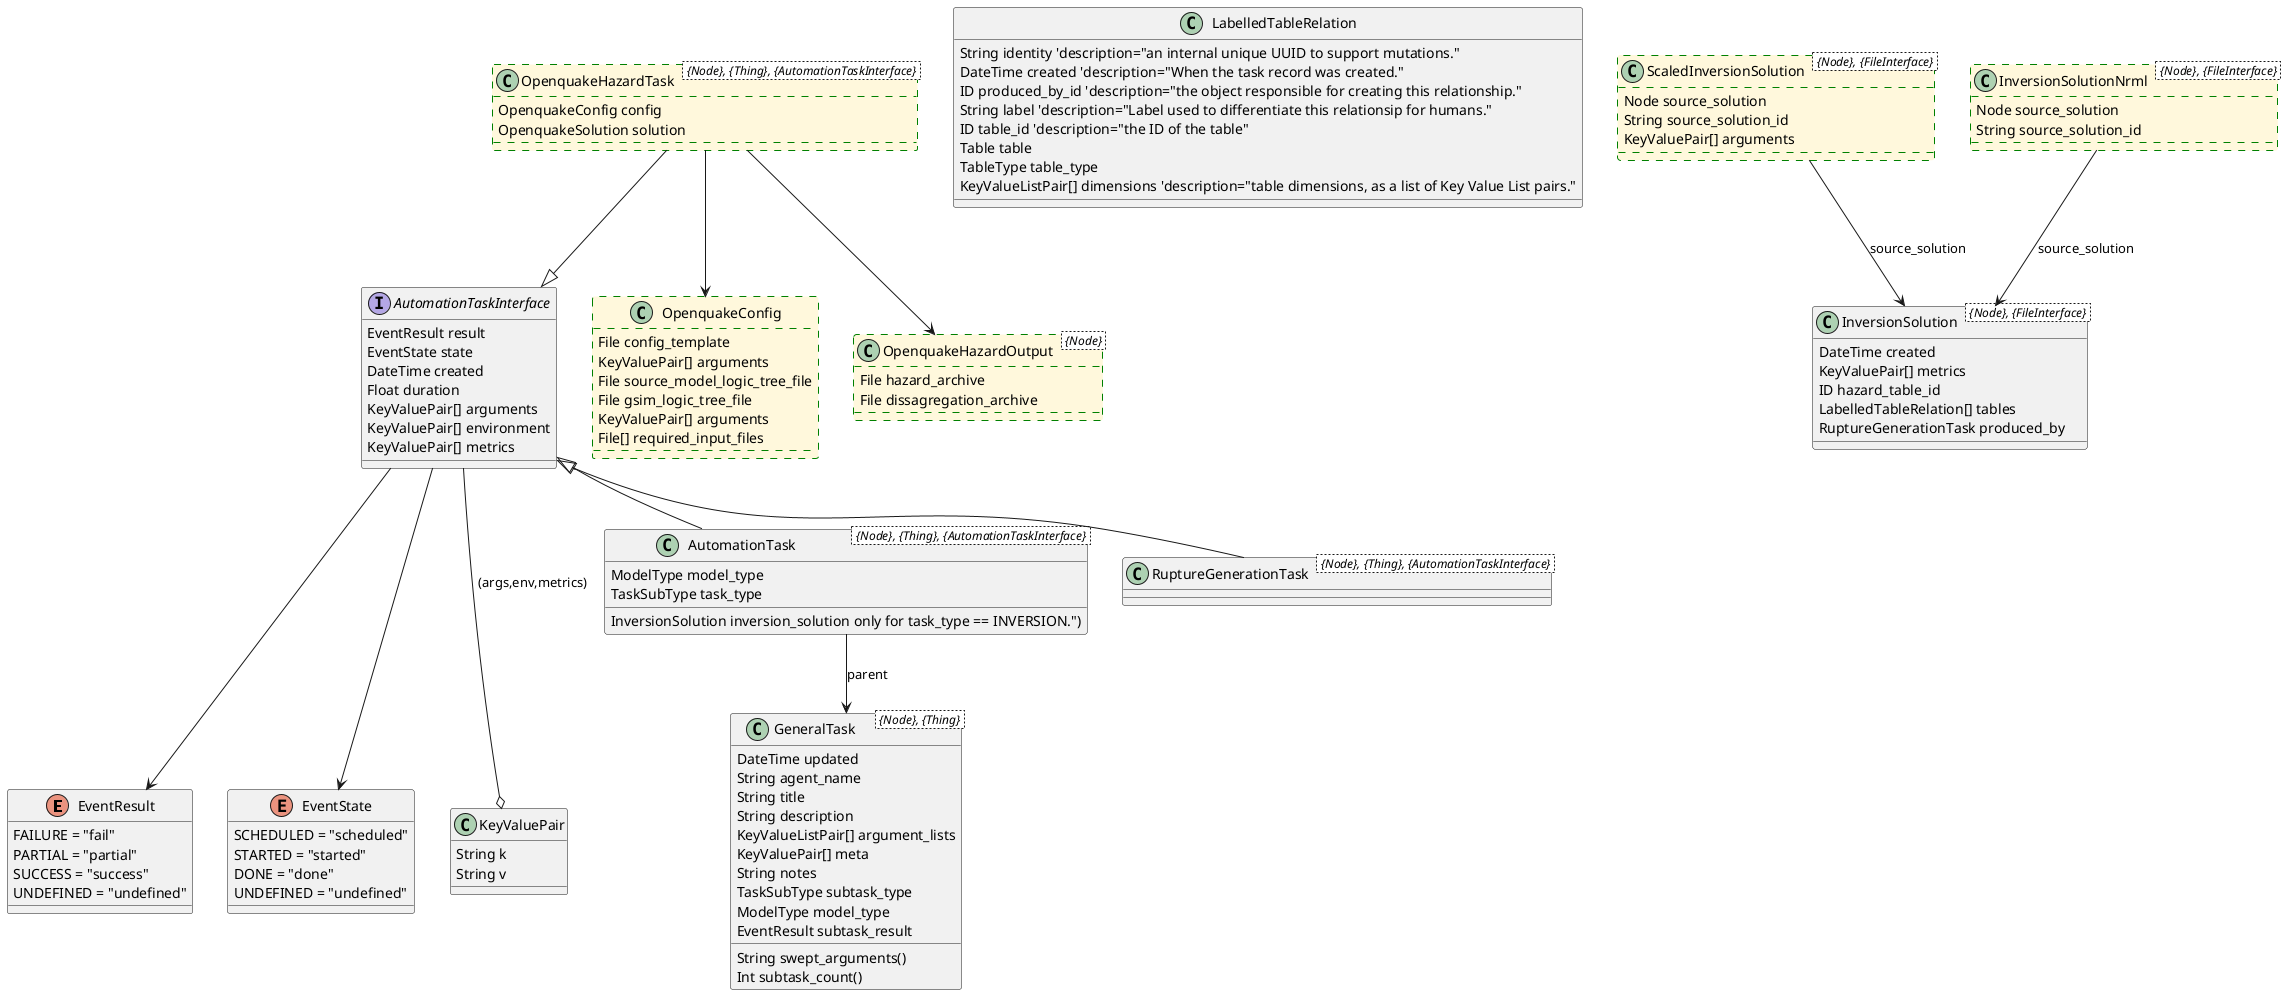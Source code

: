 @startuml

enum EventResult {
FAILURE = "fail"
PARTIAL = "partial"
SUCCESS = "success"
UNDEFINED = "undefined"
}

enum EventState {
SCHEDULED = "scheduled"
STARTED = "started"
DONE = "done"
UNDEFINED = "undefined"
}

class KeyValuePair {
  String k
  String v
}


class GeneralTask < {Node}, {Thing} > {
   DateTime updated
   String agent_name
   String title
   String description
   KeyValueListPair[] argument_lists
   KeyValuePair[] meta
   String notes
   String swept_arguments()
   Int subtask_count()
   TaskSubType subtask_type
   ModelType model_type
   EventResult subtask_result
}


interface AutomationTaskInterface {
   EventResult result
   EventState state
   DateTime created
   Float duration
   KeyValuePair[] arguments
   KeyValuePair[] environment
   KeyValuePair[] metrics
   'TaskTaskRelationConnection parents
}

class AutomationTask < {Node}, {Thing}, {AutomationTaskInterface} > {
   ModelType model_type
   TaskSubType task_type
   InversionSolution inversion_solution only for task_type == INVERSION.")
}

class RuptureGenerationTask< {Node}, {Thing}, {AutomationTaskInterface} > {}

AutomationTask -up-|> AutomationTaskInterface
RuptureGenerationTask -up-|> AutomationTaskInterface
'AutomationTask -up-|> Thing

AutomationTaskInterface ---o KeyValuePair : (args,env,metrics)
AutomationTaskInterface ---> EventResult
AutomationTaskInterface ---> EventState
'AutomationTask --o TaskTaskRelation : parents

AutomationTask--> GeneralTask : parent
'GeneralTask -up-|> Thing

class LabelledTableRelation {
   String identity 'description="an internal unique UUID to support mutations."
   DateTime created 'description="When the task record was created."
   ID produced_by_id 'description="the object responsible for creating this relationship."
   String label 'description="Label used to differentiate this relationsip for humans."
   ID table_id 'description="the ID of the table"
   Table table
   TableType table_type
   KeyValueListPair[] dimensions 'description="table dimensions, as a list of Key Value List pairs."
}

class InversionSolution < {Node}, {FileInterface} > {
   DateTime created
   KeyValuePair[] metrics
   'ID produced_by_id = graphene.ID(description='deprecated')
   'ID mfd_table_id = graphene.ID(description='deprecated')
   ID hazard_table_id
   LabelledTableRelation[] tables
   'hazard_table = graphene.Field(Table, description='deprecated')
   'mfd_table = graphene.Field(Table, description='deprecated')
   RuptureGenerationTask produced_by
}

/'proposed hazard stuff #palegreen ##[dashed]green

 wip stuff #cornsilk ##[dashed]green
'/

class OpenquakeConfig #cornsilk ##[dashed]green {
File config_template
KeyValuePair[] arguments
File source_model_logic_tree_file
File gsim_logic_tree_file
KeyValuePair[] arguments
File[] required_input_files
}

class OpenquakeHazardOutput < {Node} > #cornsilk ##[dashed]green {
  File hazard_archive
  File dissagregation_archive
}

class OpenquakeHazardTask < {Node}, {Thing}, {AutomationTaskInterface} > #cornsilk ##[dashed]green {
  OpenquakeConfig config
  OpenquakeSolution solution
}

OpenquakeHazardTask --> OpenquakeConfig
OpenquakeHazardTask --> OpenquakeHazardOutput
OpenquakeHazardTask --|> AutomationTaskInterface

class ScaledInversionSolution < {Node}, {FileInterface} > #cornsilk ##[dashed]green  {
  Node source_solution
  String source_solution_id
  KeyValuePair[] arguments
}

ScaledInversionSolution --> InversionSolution : source_solution

class InversionSolutionNrml < {Node}, {FileInterface} > #cornsilk ##[dashed]green  {
  'A zip file containing the two openquake NRML XML files that are converted from an opensha InversionSolution"
  Node source_solution
  String source_solution_id
}

InversionSolutionNrml --> InversionSolution : source_solution

@enduml